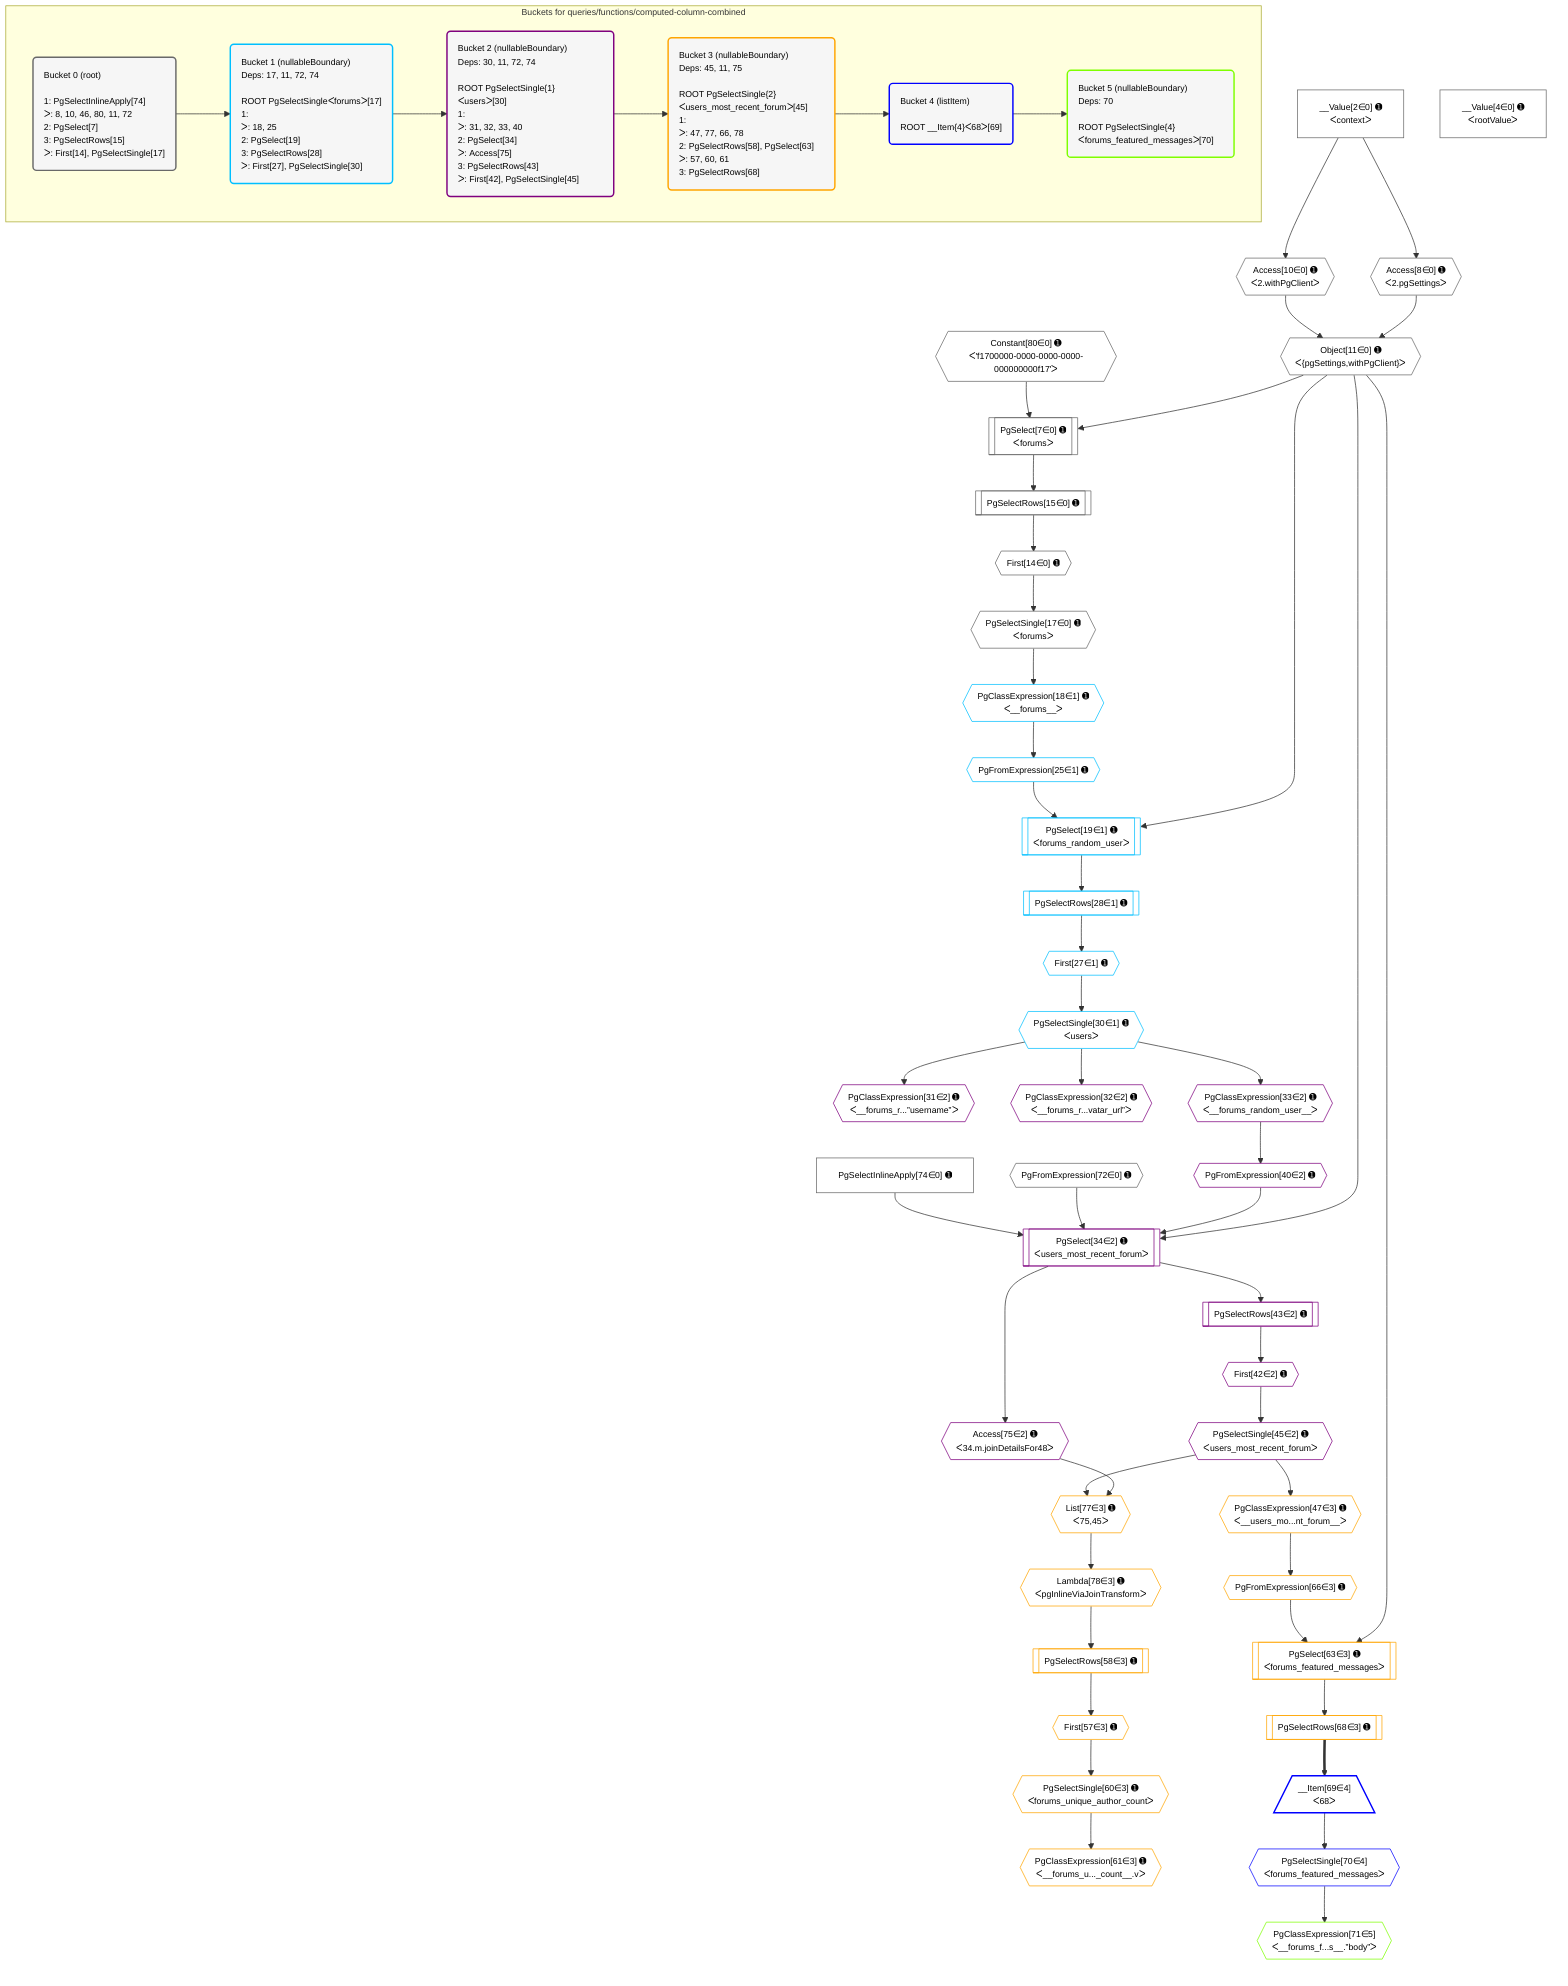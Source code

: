 %%{init: {'themeVariables': { 'fontSize': '12px'}}}%%
graph TD
    classDef path fill:#eee,stroke:#000,color:#000
    classDef plan fill:#fff,stroke-width:1px,color:#000
    classDef itemplan fill:#fff,stroke-width:2px,color:#000
    classDef unbatchedplan fill:#dff,stroke-width:1px,color:#000
    classDef sideeffectplan fill:#fcc,stroke-width:2px,color:#000
    classDef bucket fill:#f6f6f6,color:#000,stroke-width:2px,text-align:left

    subgraph "Buckets for queries/functions/computed-column-combined"
    Bucket0("Bucket 0 (root)<br /><br />1: PgSelectInlineApply[74]<br />ᐳ: 8, 10, 46, 80, 11, 72<br />2: PgSelect[7]<br />3: PgSelectRows[15]<br />ᐳ: First[14], PgSelectSingle[17]"):::bucket
    Bucket1("Bucket 1 (nullableBoundary)<br />Deps: 17, 11, 72, 74<br /><br />ROOT PgSelectSingleᐸforumsᐳ[17]<br />1: <br />ᐳ: 18, 25<br />2: PgSelect[19]<br />3: PgSelectRows[28]<br />ᐳ: First[27], PgSelectSingle[30]"):::bucket
    Bucket2("Bucket 2 (nullableBoundary)<br />Deps: 30, 11, 72, 74<br /><br />ROOT PgSelectSingle{1}ᐸusersᐳ[30]<br />1: <br />ᐳ: 31, 32, 33, 40<br />2: PgSelect[34]<br />ᐳ: Access[75]<br />3: PgSelectRows[43]<br />ᐳ: First[42], PgSelectSingle[45]"):::bucket
    Bucket3("Bucket 3 (nullableBoundary)<br />Deps: 45, 11, 75<br /><br />ROOT PgSelectSingle{2}ᐸusers_most_recent_forumᐳ[45]<br />1: <br />ᐳ: 47, 77, 66, 78<br />2: PgSelectRows[58], PgSelect[63]<br />ᐳ: 57, 60, 61<br />3: PgSelectRows[68]"):::bucket
    Bucket4("Bucket 4 (listItem)<br /><br />ROOT __Item{4}ᐸ68ᐳ[69]"):::bucket
    Bucket5("Bucket 5 (nullableBoundary)<br />Deps: 70<br /><br />ROOT PgSelectSingle{4}ᐸforums_featured_messagesᐳ[70]"):::bucket
    end
    Bucket0 --> Bucket1
    Bucket1 --> Bucket2
    Bucket2 --> Bucket3
    Bucket3 --> Bucket4
    Bucket4 --> Bucket5

    %% plan dependencies
    PgSelect7[["PgSelect[7∈0] ➊<br />ᐸforumsᐳ"]]:::plan
    Object11{{"Object[11∈0] ➊<br />ᐸ{pgSettings,withPgClient}ᐳ"}}:::plan
    Constant80{{"Constant[80∈0] ➊<br />ᐸ'f1700000-0000-0000-0000-000000000f17'ᐳ"}}:::plan
    Object11 & Constant80 --> PgSelect7
    Access8{{"Access[8∈0] ➊<br />ᐸ2.pgSettingsᐳ"}}:::plan
    Access10{{"Access[10∈0] ➊<br />ᐸ2.withPgClientᐳ"}}:::plan
    Access8 & Access10 --> Object11
    __Value2["__Value[2∈0] ➊<br />ᐸcontextᐳ"]:::plan
    __Value2 --> Access8
    __Value2 --> Access10
    First14{{"First[14∈0] ➊"}}:::plan
    PgSelectRows15[["PgSelectRows[15∈0] ➊"]]:::plan
    PgSelectRows15 --> First14
    PgSelect7 --> PgSelectRows15
    PgSelectSingle17{{"PgSelectSingle[17∈0] ➊<br />ᐸforumsᐳ"}}:::plan
    First14 --> PgSelectSingle17
    PgFromExpression72{{"PgFromExpression[72∈0] ➊"}}:::plan
    __Value4["__Value[4∈0] ➊<br />ᐸrootValueᐳ"]:::plan
    PgSelectInlineApply74["PgSelectInlineApply[74∈0] ➊"]:::plan
    PgSelect19[["PgSelect[19∈1] ➊<br />ᐸforums_random_userᐳ"]]:::plan
    PgFromExpression25{{"PgFromExpression[25∈1] ➊"}}:::plan
    Object11 & PgFromExpression25 --> PgSelect19
    PgClassExpression18{{"PgClassExpression[18∈1] ➊<br />ᐸ__forums__ᐳ"}}:::plan
    PgSelectSingle17 --> PgClassExpression18
    PgClassExpression18 --> PgFromExpression25
    First27{{"First[27∈1] ➊"}}:::plan
    PgSelectRows28[["PgSelectRows[28∈1] ➊"]]:::plan
    PgSelectRows28 --> First27
    PgSelect19 --> PgSelectRows28
    PgSelectSingle30{{"PgSelectSingle[30∈1] ➊<br />ᐸusersᐳ"}}:::plan
    First27 --> PgSelectSingle30
    PgSelect34[["PgSelect[34∈2] ➊<br />ᐸusers_most_recent_forumᐳ"]]:::plan
    PgFromExpression40{{"PgFromExpression[40∈2] ➊"}}:::plan
    Object11 & PgFromExpression40 & PgFromExpression72 & PgSelectInlineApply74 --> PgSelect34
    PgClassExpression31{{"PgClassExpression[31∈2] ➊<br />ᐸ__forums_r...”username”ᐳ"}}:::plan
    PgSelectSingle30 --> PgClassExpression31
    PgClassExpression32{{"PgClassExpression[32∈2] ➊<br />ᐸ__forums_r...vatar_url”ᐳ"}}:::plan
    PgSelectSingle30 --> PgClassExpression32
    PgClassExpression33{{"PgClassExpression[33∈2] ➊<br />ᐸ__forums_random_user__ᐳ"}}:::plan
    PgSelectSingle30 --> PgClassExpression33
    PgClassExpression33 --> PgFromExpression40
    First42{{"First[42∈2] ➊"}}:::plan
    PgSelectRows43[["PgSelectRows[43∈2] ➊"]]:::plan
    PgSelectRows43 --> First42
    PgSelect34 --> PgSelectRows43
    PgSelectSingle45{{"PgSelectSingle[45∈2] ➊<br />ᐸusers_most_recent_forumᐳ"}}:::plan
    First42 --> PgSelectSingle45
    Access75{{"Access[75∈2] ➊<br />ᐸ34.m.joinDetailsFor48ᐳ"}}:::plan
    PgSelect34 --> Access75
    PgSelect63[["PgSelect[63∈3] ➊<br />ᐸforums_featured_messagesᐳ"]]:::plan
    PgFromExpression66{{"PgFromExpression[66∈3] ➊"}}:::plan
    Object11 & PgFromExpression66 --> PgSelect63
    List77{{"List[77∈3] ➊<br />ᐸ75,45ᐳ"}}:::plan
    Access75 & PgSelectSingle45 --> List77
    PgClassExpression47{{"PgClassExpression[47∈3] ➊<br />ᐸ__users_mo...nt_forum__ᐳ"}}:::plan
    PgSelectSingle45 --> PgClassExpression47
    First57{{"First[57∈3] ➊"}}:::plan
    PgSelectRows58[["PgSelectRows[58∈3] ➊"]]:::plan
    PgSelectRows58 --> First57
    Lambda78{{"Lambda[78∈3] ➊<br />ᐸpgInlineViaJoinTransformᐳ"}}:::plan
    Lambda78 --> PgSelectRows58
    PgSelectSingle60{{"PgSelectSingle[60∈3] ➊<br />ᐸforums_unique_author_countᐳ"}}:::plan
    First57 --> PgSelectSingle60
    PgClassExpression61{{"PgClassExpression[61∈3] ➊<br />ᐸ__forums_u..._count__.vᐳ"}}:::plan
    PgSelectSingle60 --> PgClassExpression61
    PgClassExpression47 --> PgFromExpression66
    PgSelectRows68[["PgSelectRows[68∈3] ➊"]]:::plan
    PgSelect63 --> PgSelectRows68
    List77 --> Lambda78
    __Item69[/"__Item[69∈4]<br />ᐸ68ᐳ"\]:::itemplan
    PgSelectRows68 ==> __Item69
    PgSelectSingle70{{"PgSelectSingle[70∈4]<br />ᐸforums_featured_messagesᐳ"}}:::plan
    __Item69 --> PgSelectSingle70
    PgClassExpression71{{"PgClassExpression[71∈5]<br />ᐸ__forums_f...s__.”body”ᐳ"}}:::plan
    PgSelectSingle70 --> PgClassExpression71

    %% define steps
    classDef bucket0 stroke:#696969
    class Bucket0,__Value2,__Value4,PgSelect7,Access8,Access10,Object11,First14,PgSelectRows15,PgSelectSingle17,PgFromExpression72,PgSelectInlineApply74,Constant80 bucket0
    classDef bucket1 stroke:#00bfff
    class Bucket1,PgClassExpression18,PgSelect19,PgFromExpression25,First27,PgSelectRows28,PgSelectSingle30 bucket1
    classDef bucket2 stroke:#7f007f
    class Bucket2,PgClassExpression31,PgClassExpression32,PgClassExpression33,PgSelect34,PgFromExpression40,First42,PgSelectRows43,PgSelectSingle45,Access75 bucket2
    classDef bucket3 stroke:#ffa500
    class Bucket3,PgClassExpression47,First57,PgSelectRows58,PgSelectSingle60,PgClassExpression61,PgSelect63,PgFromExpression66,PgSelectRows68,List77,Lambda78 bucket3
    classDef bucket4 stroke:#0000ff
    class Bucket4,__Item69,PgSelectSingle70 bucket4
    classDef bucket5 stroke:#7fff00
    class Bucket5,PgClassExpression71 bucket5